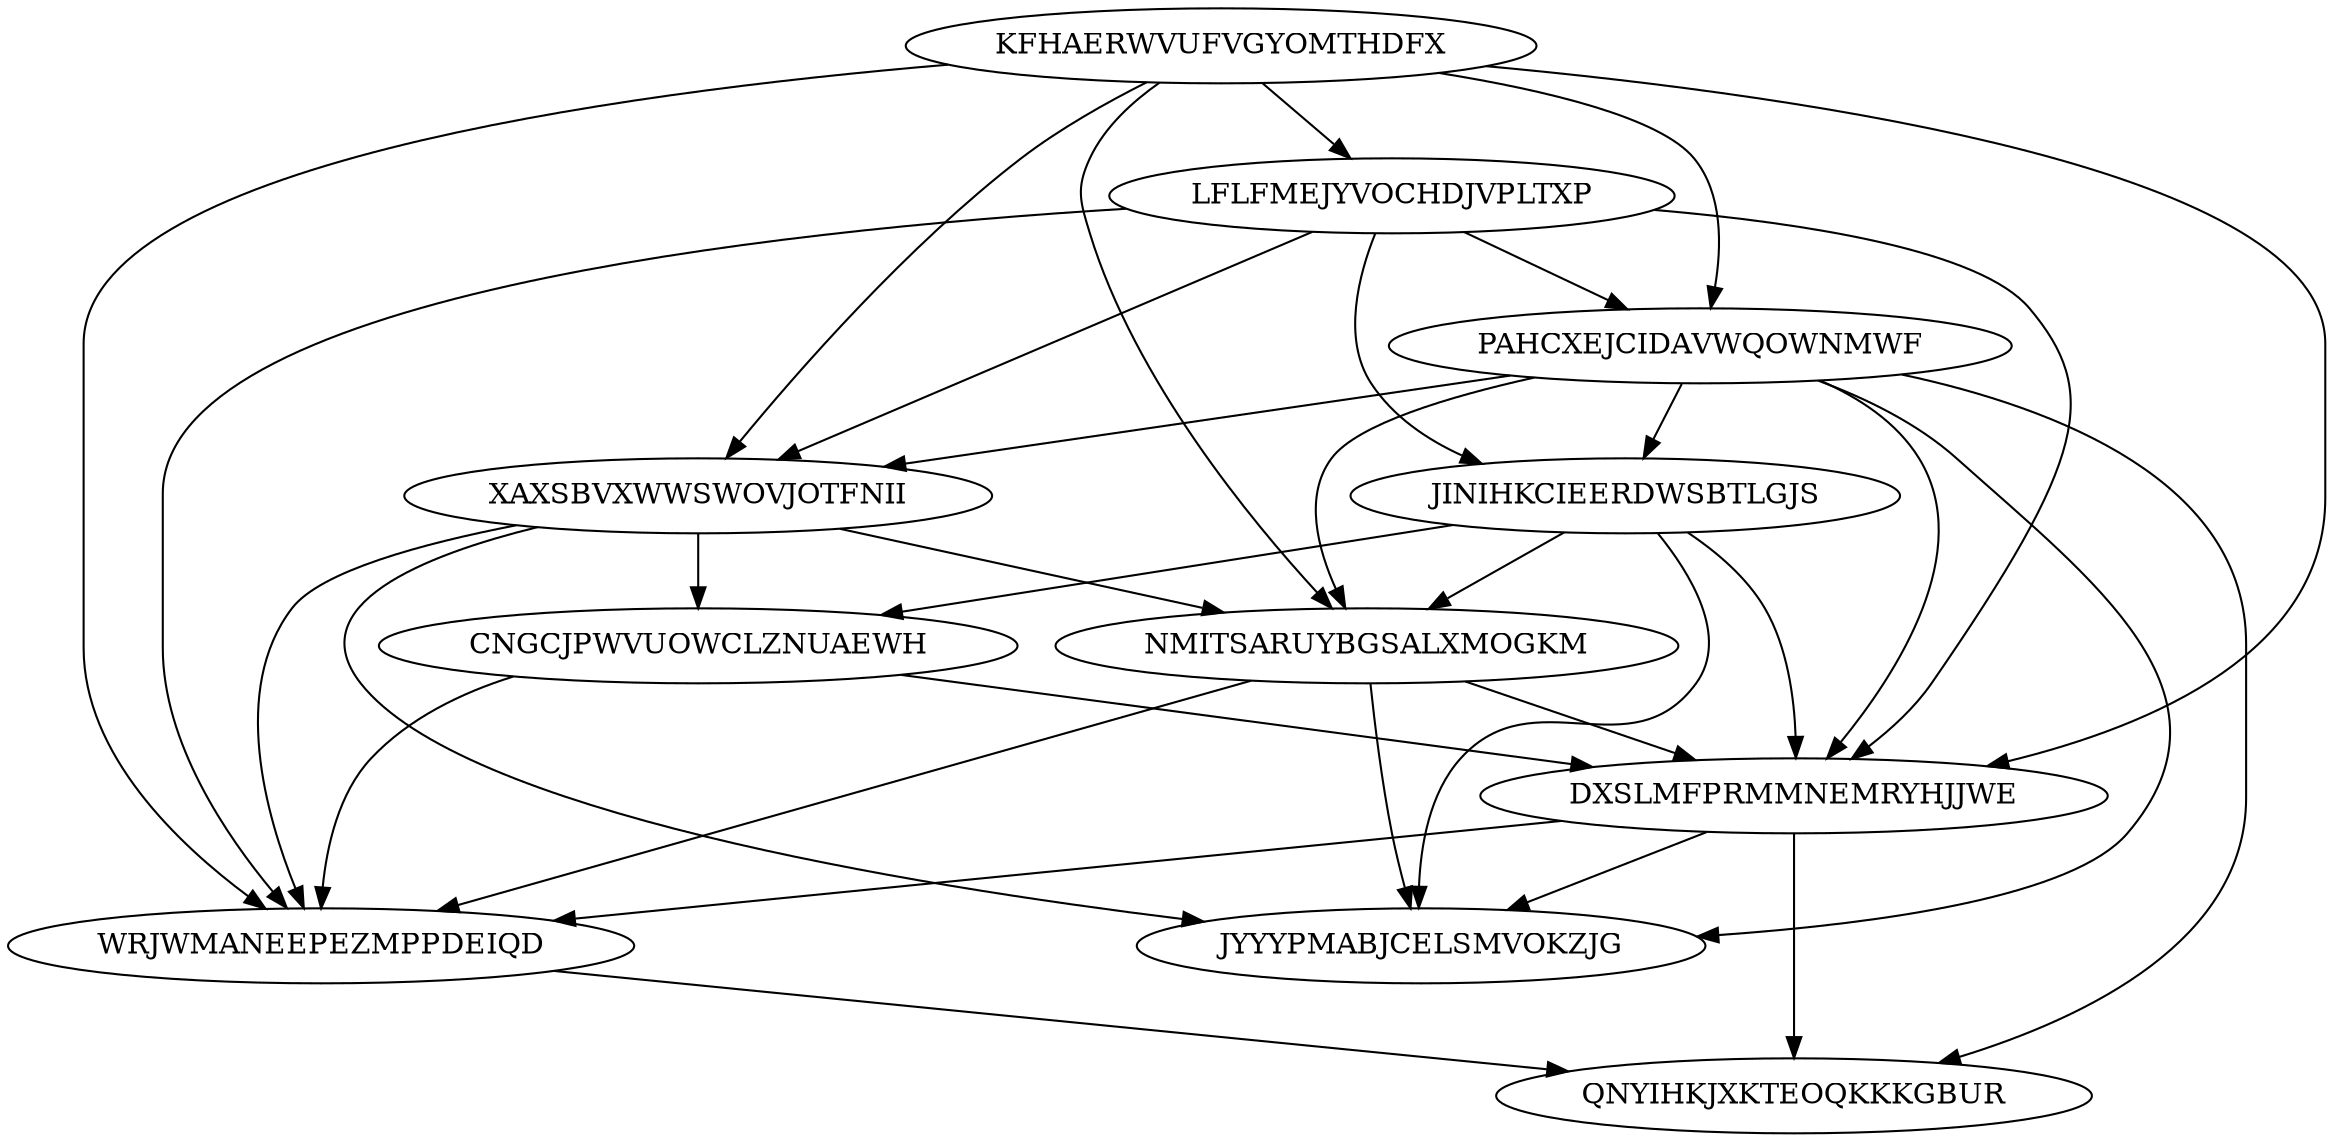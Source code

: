 digraph "N11M34" {
	KFHAERWVUFVGYOMTHDFX			[Weight=13, Start=0, Processor=1];
	LFLFMEJYVOCHDJVPLTXP			[Weight=12, Start=13, Processor=1];
	PAHCXEJCIDAVWQOWNMWF			[Weight=12, Start=25, Processor=1];
	JINIHKCIEERDWSBTLGJS			[Weight=14, Start=37, Processor=1];
	XAXSBVXWWSWOVJOTFNII			[Weight=10, Start=51, Processor=1];
	CNGCJPWVUOWCLZNUAEWH			[Weight=12, Start=61, Processor=1];
	NMITSARUYBGSALXMOGKM			[Weight=19, Start=73, Processor=1];
	DXSLMFPRMMNEMRYHJJWE			[Weight=10, Start=92, Processor=1];
	JYYYPMABJCELSMVOKZJG			[Weight=13, Start=116, Processor=2];
	WRJWMANEEPEZMPPDEIQD			[Weight=11, Start=102, Processor=1];
	QNYIHKJXKTEOQKKKGBUR			[Weight=13, Start=113, Processor=1];
	DXSLMFPRMMNEMRYHJJWE -> JYYYPMABJCELSMVOKZJG		[Weight=14];
	JINIHKCIEERDWSBTLGJS -> JYYYPMABJCELSMVOKZJG		[Weight=15];
	KFHAERWVUFVGYOMTHDFX -> PAHCXEJCIDAVWQOWNMWF		[Weight=20];
	DXSLMFPRMMNEMRYHJJWE -> QNYIHKJXKTEOQKKKGBUR		[Weight=12];
	LFLFMEJYVOCHDJVPLTXP -> PAHCXEJCIDAVWQOWNMWF		[Weight=12];
	JINIHKCIEERDWSBTLGJS -> DXSLMFPRMMNEMRYHJJWE		[Weight=20];
	PAHCXEJCIDAVWQOWNMWF -> DXSLMFPRMMNEMRYHJJWE		[Weight=19];
	XAXSBVXWWSWOVJOTFNII -> JYYYPMABJCELSMVOKZJG		[Weight=13];
	NMITSARUYBGSALXMOGKM -> DXSLMFPRMMNEMRYHJJWE		[Weight=19];
	XAXSBVXWWSWOVJOTFNII -> WRJWMANEEPEZMPPDEIQD		[Weight=10];
	KFHAERWVUFVGYOMTHDFX -> WRJWMANEEPEZMPPDEIQD		[Weight=19];
	PAHCXEJCIDAVWQOWNMWF -> NMITSARUYBGSALXMOGKM		[Weight=13];
	JINIHKCIEERDWSBTLGJS -> NMITSARUYBGSALXMOGKM		[Weight=16];
	PAHCXEJCIDAVWQOWNMWF -> JINIHKCIEERDWSBTLGJS		[Weight=19];
	LFLFMEJYVOCHDJVPLTXP -> WRJWMANEEPEZMPPDEIQD		[Weight=20];
	KFHAERWVUFVGYOMTHDFX -> LFLFMEJYVOCHDJVPLTXP		[Weight=14];
	LFLFMEJYVOCHDJVPLTXP -> XAXSBVXWWSWOVJOTFNII		[Weight=12];
	KFHAERWVUFVGYOMTHDFX -> NMITSARUYBGSALXMOGKM		[Weight=12];
	CNGCJPWVUOWCLZNUAEWH -> DXSLMFPRMMNEMRYHJJWE		[Weight=19];
	NMITSARUYBGSALXMOGKM -> WRJWMANEEPEZMPPDEIQD		[Weight=10];
	LFLFMEJYVOCHDJVPLTXP -> DXSLMFPRMMNEMRYHJJWE		[Weight=20];
	XAXSBVXWWSWOVJOTFNII -> NMITSARUYBGSALXMOGKM		[Weight=14];
	PAHCXEJCIDAVWQOWNMWF -> XAXSBVXWWSWOVJOTFNII		[Weight=16];
	NMITSARUYBGSALXMOGKM -> JYYYPMABJCELSMVOKZJG		[Weight=10];
	KFHAERWVUFVGYOMTHDFX -> DXSLMFPRMMNEMRYHJJWE		[Weight=18];
	DXSLMFPRMMNEMRYHJJWE -> WRJWMANEEPEZMPPDEIQD		[Weight=18];
	PAHCXEJCIDAVWQOWNMWF -> QNYIHKJXKTEOQKKKGBUR		[Weight=11];
	PAHCXEJCIDAVWQOWNMWF -> JYYYPMABJCELSMVOKZJG		[Weight=16];
	KFHAERWVUFVGYOMTHDFX -> XAXSBVXWWSWOVJOTFNII		[Weight=19];
	CNGCJPWVUOWCLZNUAEWH -> WRJWMANEEPEZMPPDEIQD		[Weight=18];
	XAXSBVXWWSWOVJOTFNII -> CNGCJPWVUOWCLZNUAEWH		[Weight=18];
	JINIHKCIEERDWSBTLGJS -> CNGCJPWVUOWCLZNUAEWH		[Weight=17];
	LFLFMEJYVOCHDJVPLTXP -> JINIHKCIEERDWSBTLGJS		[Weight=14];
	WRJWMANEEPEZMPPDEIQD -> QNYIHKJXKTEOQKKKGBUR		[Weight=19];
}
